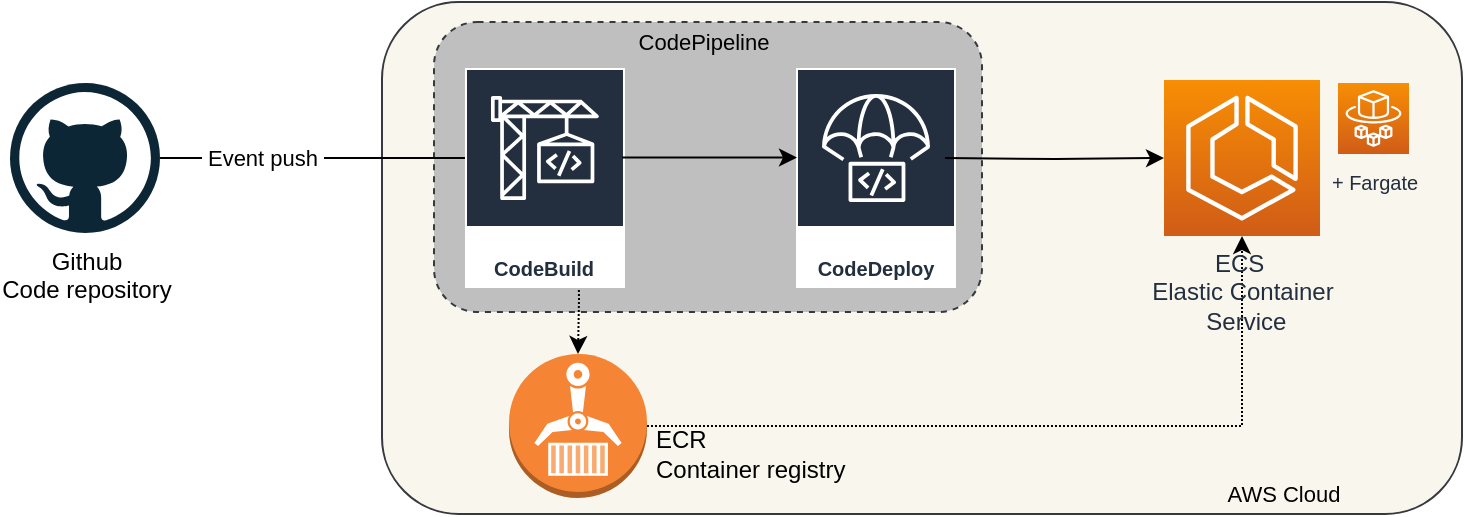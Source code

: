 <mxfile version="12.9.14" type="device"><diagram id="C5RBs43oDa-KdzZeNtuy" name="Page-1"><mxGraphModel dx="1141" dy="651" grid="1" gridSize="10" guides="1" tooltips="1" connect="1" arrows="1" fold="1" page="1" pageScale="1" pageWidth="827" pageHeight="1169" math="0" shadow="0"><root><mxCell id="WIyWlLk6GJQsqaUBKTNV-0"/><mxCell id="WIyWlLk6GJQsqaUBKTNV-1" parent="WIyWlLk6GJQsqaUBKTNV-0"/><mxCell id="bUugoyvizq52V4c4gYMH-18" value="" style="rounded=1;whiteSpace=wrap;html=1;fillColor=#f9f7ed;strokeColor=#36393d;" parent="WIyWlLk6GJQsqaUBKTNV-1" vertex="1"><mxGeometry x="220" y="20" width="540" height="256" as="geometry"/></mxCell><mxCell id="bUugoyvizq52V4c4gYMH-17" style="edgeStyle=orthogonalEdgeStyle;rounded=0;orthogonalLoop=1;jettySize=auto;html=1;dashed=1;dashPattern=1 1;" parent="WIyWlLk6GJQsqaUBKTNV-1" source="bUugoyvizq52V4c4gYMH-5" target="SSUrgaTdxpimMOK0piEM-5" edge="1"><mxGeometry relative="1" as="geometry"><mxPoint x="606.034" y="131.75" as="targetPoint"/></mxGeometry></mxCell><mxCell id="bUugoyvizq52V4c4gYMH-21" value="" style="rounded=1;whiteSpace=wrap;html=1;fillColor=#BFBFBF;strokeColor=#36393d;dashed=1;" parent="WIyWlLk6GJQsqaUBKTNV-1" vertex="1"><mxGeometry x="246" y="30" width="274" height="145" as="geometry"/></mxCell><mxCell id="bUugoyvizq52V4c4gYMH-3" style="edgeStyle=orthogonalEdgeStyle;rounded=0;orthogonalLoop=1;jettySize=auto;html=1;entryX=0;entryY=0.5;entryDx=0;entryDy=0;entryPerimeter=0;" parent="WIyWlLk6GJQsqaUBKTNV-1" source="bUugoyvizq52V4c4gYMH-1" edge="1"><mxGeometry relative="1" as="geometry"><mxPoint x="279.87" y="98" as="targetPoint"/></mxGeometry></mxCell><mxCell id="SSUrgaTdxpimMOK0piEM-12" value="&amp;nbsp;Event push&amp;nbsp;" style="edgeLabel;html=1;align=center;verticalAlign=middle;resizable=0;points=[];" vertex="1" connectable="0" parent="bUugoyvizq52V4c4gYMH-3"><mxGeometry x="-0.406" y="1" relative="1" as="geometry"><mxPoint y="1" as="offset"/></mxGeometry></mxCell><mxCell id="bUugoyvizq52V4c4gYMH-1" value="Github&lt;br&gt;Code repository" style="dashed=0;outlineConnect=0;html=1;align=center;labelPosition=center;verticalLabelPosition=bottom;verticalAlign=top;shape=mxgraph.weblogos.github" parent="WIyWlLk6GJQsqaUBKTNV-1" vertex="1"><mxGeometry x="34" y="60.5" width="75" height="75" as="geometry"/></mxCell><mxCell id="bUugoyvizq52V4c4gYMH-6" style="edgeStyle=orthogonalEdgeStyle;rounded=0;orthogonalLoop=1;jettySize=auto;html=1;entryX=0.5;entryY=0;entryDx=0;entryDy=0;entryPerimeter=0;dashed=1;dashPattern=1 1;" parent="WIyWlLk6GJQsqaUBKTNV-1" target="bUugoyvizq52V4c4gYMH-5" edge="1"><mxGeometry relative="1" as="geometry"><mxPoint x="318.034" y="140" as="sourcePoint"/></mxGeometry></mxCell><mxCell id="bUugoyvizq52V4c4gYMH-5" value="" style="outlineConnect=0;dashed=0;verticalLabelPosition=bottom;verticalAlign=top;align=center;html=1;shape=mxgraph.aws3.ecr;fillColor=#F58534;gradientColor=none;" parent="WIyWlLk6GJQsqaUBKTNV-1" vertex="1"><mxGeometry x="283.49" y="196" width="69" height="72" as="geometry"/></mxCell><mxCell id="bUugoyvizq52V4c4gYMH-15" value="" style="shape=image;html=1;verticalAlign=top;verticalLabelPosition=bottom;labelBackgroundColor=#ffffff;imageAspect=0;aspect=fixed;image=https://cdn3.iconfinder.com/data/icons/social-media-2169/24/social_media_social_media_logo_docker-128.png" parent="WIyWlLk6GJQsqaUBKTNV-1" vertex="1"><mxGeometry x="701" y="118" width="34" height="34" as="geometry"/></mxCell><mxCell id="bUugoyvizq52V4c4gYMH-19" value="AWS Cloud" style="text;html=1;strokeColor=none;fillColor=none;align=center;verticalAlign=middle;whiteSpace=wrap;rounded=0;fontSize=11;fontStyle=0" parent="WIyWlLk6GJQsqaUBKTNV-1" vertex="1"><mxGeometry x="630.5" y="256" width="80" height="20" as="geometry"/></mxCell><mxCell id="bUugoyvizq52V4c4gYMH-23" value="&lt;span style=&quot;font-weight: normal&quot;&gt;CodePipeline&lt;/span&gt;" style="text;html=1;strokeColor=none;fillColor=none;align=center;verticalAlign=middle;whiteSpace=wrap;rounded=0;fontSize=11;fontStyle=1" parent="WIyWlLk6GJQsqaUBKTNV-1" vertex="1"><mxGeometry x="341" y="30" width="80" height="20" as="geometry"/></mxCell><mxCell id="SSUrgaTdxpimMOK0piEM-1" value="CodeBuild" style="outlineConnect=0;fontColor=#232F3E;gradientColor=none;strokeColor=#ffffff;fillColor=#232F3E;dashed=0;verticalLabelPosition=middle;verticalAlign=bottom;align=center;html=1;whiteSpace=wrap;fontSize=10;fontStyle=1;spacing=3;shape=mxgraph.aws4.productIcon;prIcon=mxgraph.aws4.codebuild;" vertex="1" parent="WIyWlLk6GJQsqaUBKTNV-1"><mxGeometry x="261.49" y="53" width="80" height="110" as="geometry"/></mxCell><mxCell id="SSUrgaTdxpimMOK0piEM-2" value="CodeDeploy" style="outlineConnect=0;fontColor=#232F3E;gradientColor=none;strokeColor=#ffffff;fillColor=#232F3E;dashed=0;verticalLabelPosition=middle;verticalAlign=bottom;align=center;html=1;whiteSpace=wrap;fontSize=10;fontStyle=1;spacing=3;shape=mxgraph.aws4.productIcon;prIcon=mxgraph.aws4.codedeploy;" vertex="1" parent="WIyWlLk6GJQsqaUBKTNV-1"><mxGeometry x="427" y="53" width="80" height="110" as="geometry"/></mxCell><mxCell id="SSUrgaTdxpimMOK0piEM-3" value="&lt;font style=&quot;font-size: 10px&quot;&gt;+ Fargate&lt;/font&gt;" style="outlineConnect=0;fontColor=#232F3E;gradientColor=#F78E04;gradientDirection=north;fillColor=#D05C17;strokeColor=#ffffff;dashed=0;verticalLabelPosition=bottom;verticalAlign=top;align=center;html=1;fontSize=12;fontStyle=0;aspect=fixed;shape=mxgraph.aws4.resourceIcon;resIcon=mxgraph.aws4.fargate;" vertex="1" parent="WIyWlLk6GJQsqaUBKTNV-1"><mxGeometry x="698" y="60.5" width="35.5" height="35.5" as="geometry"/></mxCell><mxCell id="SSUrgaTdxpimMOK0piEM-5" value="ECS&amp;nbsp;&lt;br&gt;Elastic Container&lt;br&gt;&amp;nbsp;Service" style="outlineConnect=0;fontColor=#232F3E;gradientColor=#F78E04;gradientDirection=north;fillColor=#D05C17;strokeColor=#ffffff;dashed=0;verticalLabelPosition=bottom;verticalAlign=top;align=center;html=1;fontSize=12;fontStyle=0;aspect=fixed;shape=mxgraph.aws4.resourceIcon;resIcon=mxgraph.aws4.ecs;" vertex="1" parent="WIyWlLk6GJQsqaUBKTNV-1"><mxGeometry x="611" y="59" width="78" height="78" as="geometry"/></mxCell><mxCell id="SSUrgaTdxpimMOK0piEM-6" value="" style="shape=image;html=1;verticalAlign=top;verticalLabelPosition=bottom;labelBackgroundColor=#ffffff;imageAspect=0;aspect=fixed;image=https://cdn3.iconfinder.com/data/icons/social-media-2169/24/social_media_social_media_logo_docker-128.png" vertex="1" parent="WIyWlLk6GJQsqaUBKTNV-1"><mxGeometry x="701.5" y="146" width="34" height="34" as="geometry"/></mxCell><mxCell id="SSUrgaTdxpimMOK0piEM-11" value="&lt;span&gt;ECR &lt;br&gt;Container registry&lt;/span&gt;" style="text;html=1;strokeColor=none;fillColor=none;align=left;verticalAlign=middle;whiteSpace=wrap;rounded=0;" vertex="1" parent="WIyWlLk6GJQsqaUBKTNV-1"><mxGeometry x="355" y="236" width="120" height="20" as="geometry"/></mxCell><mxCell id="bUugoyvizq52V4c4gYMH-11" style="edgeStyle=orthogonalEdgeStyle;rounded=0;orthogonalLoop=1;jettySize=auto;html=1;" parent="WIyWlLk6GJQsqaUBKTNV-1" target="SSUrgaTdxpimMOK0piEM-5" edge="1"><mxGeometry relative="1" as="geometry"><mxPoint x="501.5" y="98.034" as="sourcePoint"/><mxPoint x="589" y="98" as="targetPoint"/></mxGeometry></mxCell><mxCell id="SSUrgaTdxpimMOK0piEM-13" style="edgeStyle=orthogonalEdgeStyle;rounded=0;orthogonalLoop=1;jettySize=auto;html=1;" edge="1" parent="WIyWlLk6GJQsqaUBKTNV-1"><mxGeometry relative="1" as="geometry"><mxPoint x="340.0" y="97.794" as="sourcePoint"/><mxPoint x="427.5" y="97.76" as="targetPoint"/></mxGeometry></mxCell></root></mxGraphModel></diagram></mxfile>